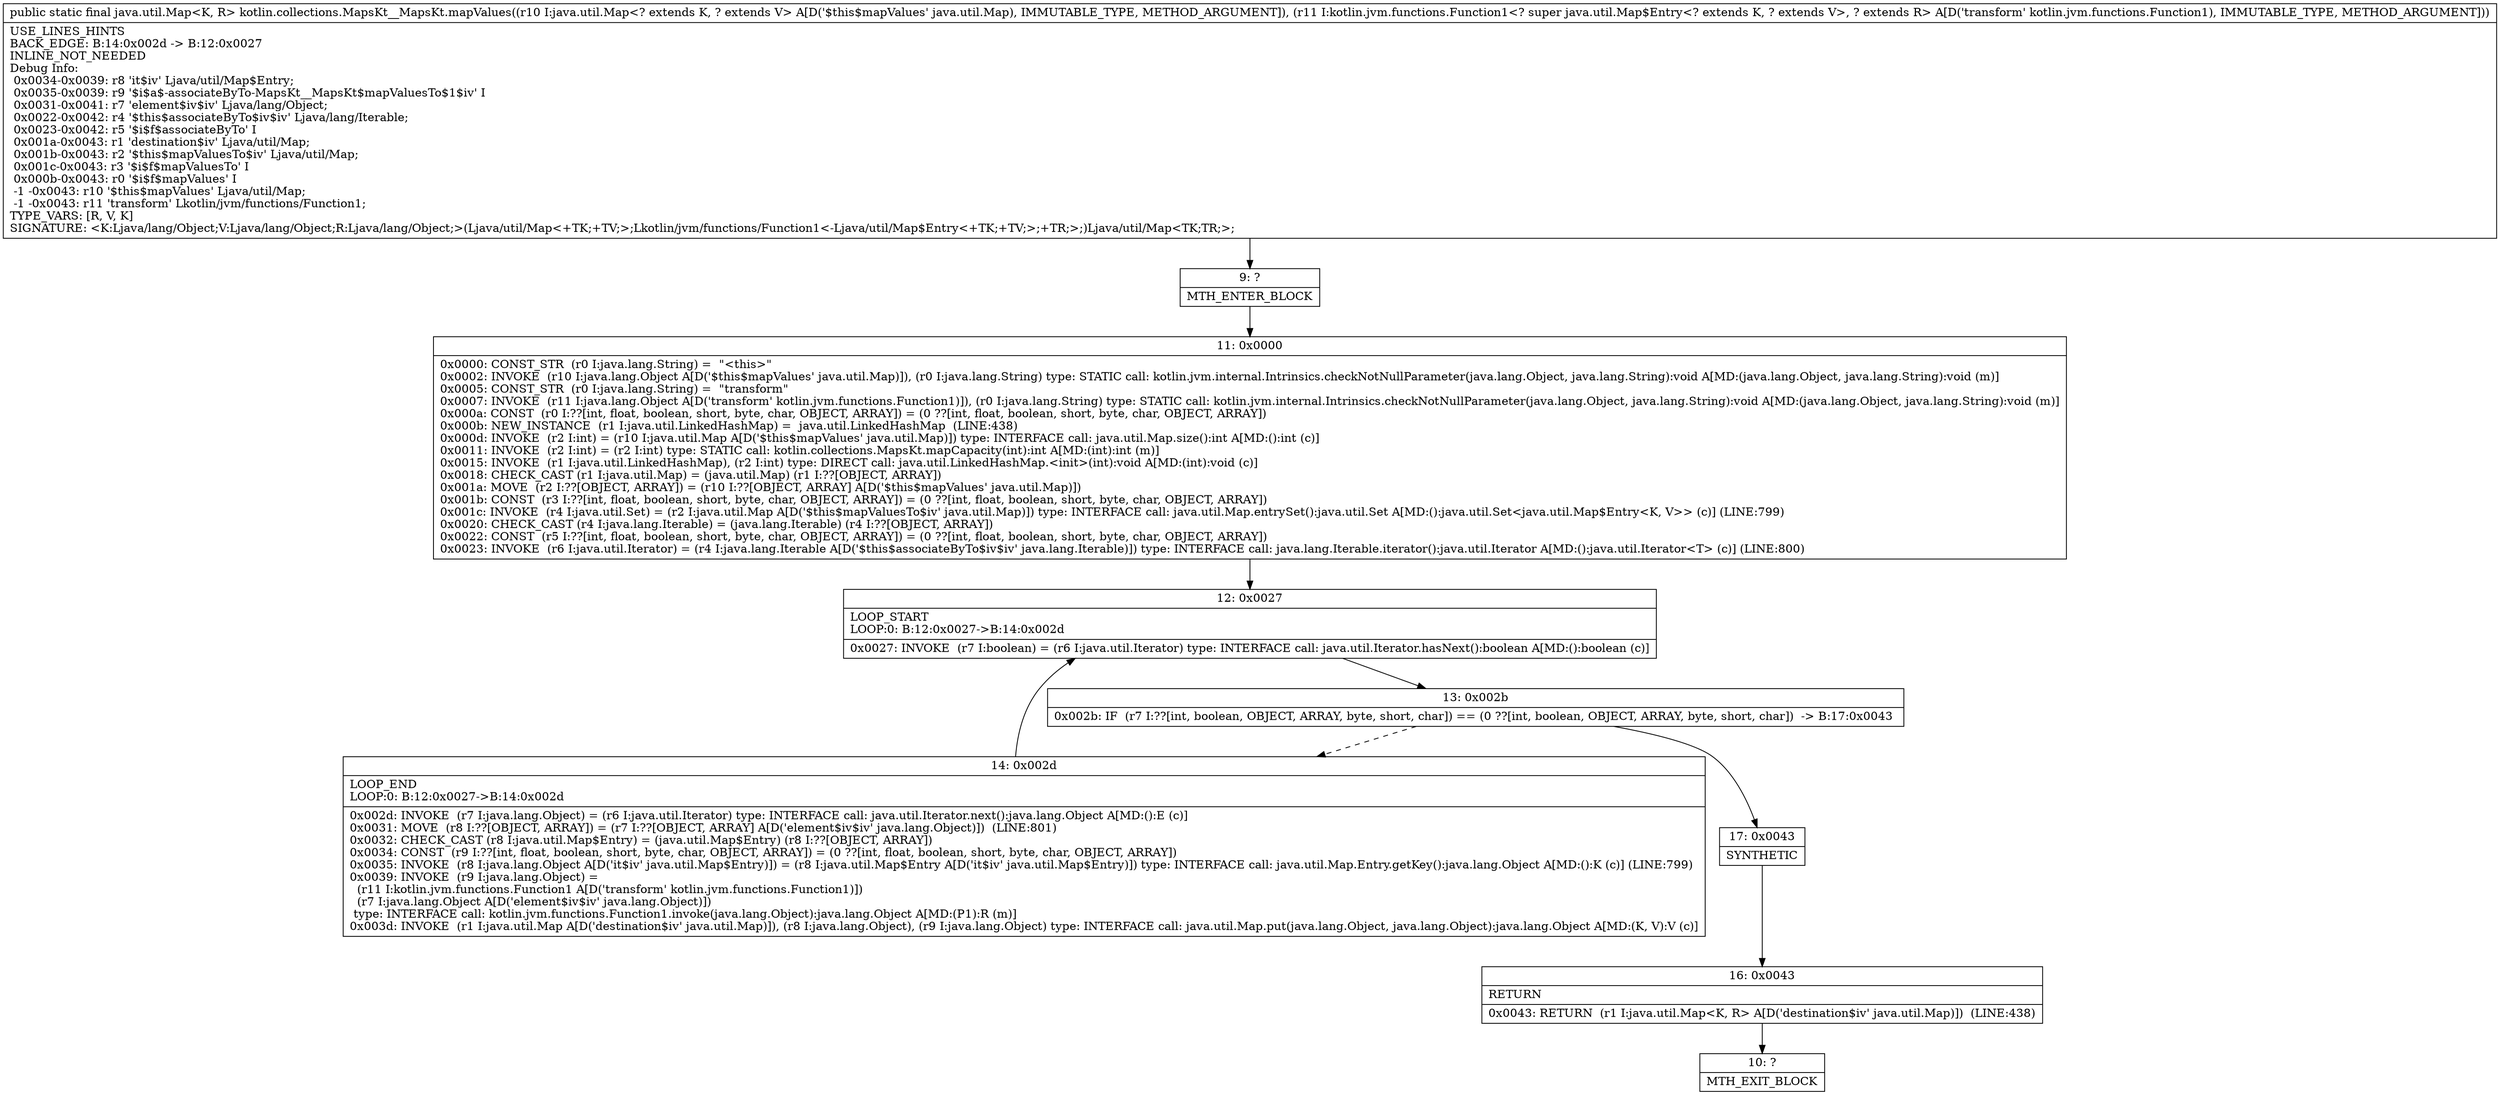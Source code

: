 digraph "CFG forkotlin.collections.MapsKt__MapsKt.mapValues(Ljava\/util\/Map;Lkotlin\/jvm\/functions\/Function1;)Ljava\/util\/Map;" {
Node_9 [shape=record,label="{9\:\ ?|MTH_ENTER_BLOCK\l}"];
Node_11 [shape=record,label="{11\:\ 0x0000|0x0000: CONST_STR  (r0 I:java.lang.String) =  \"\<this\>\" \l0x0002: INVOKE  (r10 I:java.lang.Object A[D('$this$mapValues' java.util.Map)]), (r0 I:java.lang.String) type: STATIC call: kotlin.jvm.internal.Intrinsics.checkNotNullParameter(java.lang.Object, java.lang.String):void A[MD:(java.lang.Object, java.lang.String):void (m)]\l0x0005: CONST_STR  (r0 I:java.lang.String) =  \"transform\" \l0x0007: INVOKE  (r11 I:java.lang.Object A[D('transform' kotlin.jvm.functions.Function1)]), (r0 I:java.lang.String) type: STATIC call: kotlin.jvm.internal.Intrinsics.checkNotNullParameter(java.lang.Object, java.lang.String):void A[MD:(java.lang.Object, java.lang.String):void (m)]\l0x000a: CONST  (r0 I:??[int, float, boolean, short, byte, char, OBJECT, ARRAY]) = (0 ??[int, float, boolean, short, byte, char, OBJECT, ARRAY]) \l0x000b: NEW_INSTANCE  (r1 I:java.util.LinkedHashMap) =  java.util.LinkedHashMap  (LINE:438)\l0x000d: INVOKE  (r2 I:int) = (r10 I:java.util.Map A[D('$this$mapValues' java.util.Map)]) type: INTERFACE call: java.util.Map.size():int A[MD:():int (c)]\l0x0011: INVOKE  (r2 I:int) = (r2 I:int) type: STATIC call: kotlin.collections.MapsKt.mapCapacity(int):int A[MD:(int):int (m)]\l0x0015: INVOKE  (r1 I:java.util.LinkedHashMap), (r2 I:int) type: DIRECT call: java.util.LinkedHashMap.\<init\>(int):void A[MD:(int):void (c)]\l0x0018: CHECK_CAST (r1 I:java.util.Map) = (java.util.Map) (r1 I:??[OBJECT, ARRAY]) \l0x001a: MOVE  (r2 I:??[OBJECT, ARRAY]) = (r10 I:??[OBJECT, ARRAY] A[D('$this$mapValues' java.util.Map)]) \l0x001b: CONST  (r3 I:??[int, float, boolean, short, byte, char, OBJECT, ARRAY]) = (0 ??[int, float, boolean, short, byte, char, OBJECT, ARRAY]) \l0x001c: INVOKE  (r4 I:java.util.Set) = (r2 I:java.util.Map A[D('$this$mapValuesTo$iv' java.util.Map)]) type: INTERFACE call: java.util.Map.entrySet():java.util.Set A[MD:():java.util.Set\<java.util.Map$Entry\<K, V\>\> (c)] (LINE:799)\l0x0020: CHECK_CAST (r4 I:java.lang.Iterable) = (java.lang.Iterable) (r4 I:??[OBJECT, ARRAY]) \l0x0022: CONST  (r5 I:??[int, float, boolean, short, byte, char, OBJECT, ARRAY]) = (0 ??[int, float, boolean, short, byte, char, OBJECT, ARRAY]) \l0x0023: INVOKE  (r6 I:java.util.Iterator) = (r4 I:java.lang.Iterable A[D('$this$associateByTo$iv$iv' java.lang.Iterable)]) type: INTERFACE call: java.lang.Iterable.iterator():java.util.Iterator A[MD:():java.util.Iterator\<T\> (c)] (LINE:800)\l}"];
Node_12 [shape=record,label="{12\:\ 0x0027|LOOP_START\lLOOP:0: B:12:0x0027\-\>B:14:0x002d\l|0x0027: INVOKE  (r7 I:boolean) = (r6 I:java.util.Iterator) type: INTERFACE call: java.util.Iterator.hasNext():boolean A[MD:():boolean (c)]\l}"];
Node_13 [shape=record,label="{13\:\ 0x002b|0x002b: IF  (r7 I:??[int, boolean, OBJECT, ARRAY, byte, short, char]) == (0 ??[int, boolean, OBJECT, ARRAY, byte, short, char])  \-\> B:17:0x0043 \l}"];
Node_14 [shape=record,label="{14\:\ 0x002d|LOOP_END\lLOOP:0: B:12:0x0027\-\>B:14:0x002d\l|0x002d: INVOKE  (r7 I:java.lang.Object) = (r6 I:java.util.Iterator) type: INTERFACE call: java.util.Iterator.next():java.lang.Object A[MD:():E (c)]\l0x0031: MOVE  (r8 I:??[OBJECT, ARRAY]) = (r7 I:??[OBJECT, ARRAY] A[D('element$iv$iv' java.lang.Object)])  (LINE:801)\l0x0032: CHECK_CAST (r8 I:java.util.Map$Entry) = (java.util.Map$Entry) (r8 I:??[OBJECT, ARRAY]) \l0x0034: CONST  (r9 I:??[int, float, boolean, short, byte, char, OBJECT, ARRAY]) = (0 ??[int, float, boolean, short, byte, char, OBJECT, ARRAY]) \l0x0035: INVOKE  (r8 I:java.lang.Object A[D('it$iv' java.util.Map$Entry)]) = (r8 I:java.util.Map$Entry A[D('it$iv' java.util.Map$Entry)]) type: INTERFACE call: java.util.Map.Entry.getKey():java.lang.Object A[MD:():K (c)] (LINE:799)\l0x0039: INVOKE  (r9 I:java.lang.Object) = \l  (r11 I:kotlin.jvm.functions.Function1 A[D('transform' kotlin.jvm.functions.Function1)])\l  (r7 I:java.lang.Object A[D('element$iv$iv' java.lang.Object)])\l type: INTERFACE call: kotlin.jvm.functions.Function1.invoke(java.lang.Object):java.lang.Object A[MD:(P1):R (m)]\l0x003d: INVOKE  (r1 I:java.util.Map A[D('destination$iv' java.util.Map)]), (r8 I:java.lang.Object), (r9 I:java.lang.Object) type: INTERFACE call: java.util.Map.put(java.lang.Object, java.lang.Object):java.lang.Object A[MD:(K, V):V (c)]\l}"];
Node_17 [shape=record,label="{17\:\ 0x0043|SYNTHETIC\l}"];
Node_16 [shape=record,label="{16\:\ 0x0043|RETURN\l|0x0043: RETURN  (r1 I:java.util.Map\<K, R\> A[D('destination$iv' java.util.Map)])  (LINE:438)\l}"];
Node_10 [shape=record,label="{10\:\ ?|MTH_EXIT_BLOCK\l}"];
MethodNode[shape=record,label="{public static final java.util.Map\<K, R\> kotlin.collections.MapsKt__MapsKt.mapValues((r10 I:java.util.Map\<? extends K, ? extends V\> A[D('$this$mapValues' java.util.Map), IMMUTABLE_TYPE, METHOD_ARGUMENT]), (r11 I:kotlin.jvm.functions.Function1\<? super java.util.Map$Entry\<? extends K, ? extends V\>, ? extends R\> A[D('transform' kotlin.jvm.functions.Function1), IMMUTABLE_TYPE, METHOD_ARGUMENT]))  | USE_LINES_HINTS\lBACK_EDGE: B:14:0x002d \-\> B:12:0x0027\lINLINE_NOT_NEEDED\lDebug Info:\l  0x0034\-0x0039: r8 'it$iv' Ljava\/util\/Map$Entry;\l  0x0035\-0x0039: r9 '$i$a$\-associateByTo\-MapsKt__MapsKt$mapValuesTo$1$iv' I\l  0x0031\-0x0041: r7 'element$iv$iv' Ljava\/lang\/Object;\l  0x0022\-0x0042: r4 '$this$associateByTo$iv$iv' Ljava\/lang\/Iterable;\l  0x0023\-0x0042: r5 '$i$f$associateByTo' I\l  0x001a\-0x0043: r1 'destination$iv' Ljava\/util\/Map;\l  0x001b\-0x0043: r2 '$this$mapValuesTo$iv' Ljava\/util\/Map;\l  0x001c\-0x0043: r3 '$i$f$mapValuesTo' I\l  0x000b\-0x0043: r0 '$i$f$mapValues' I\l  \-1 \-0x0043: r10 '$this$mapValues' Ljava\/util\/Map;\l  \-1 \-0x0043: r11 'transform' Lkotlin\/jvm\/functions\/Function1;\lTYPE_VARS: [R, V, K]\lSIGNATURE: \<K:Ljava\/lang\/Object;V:Ljava\/lang\/Object;R:Ljava\/lang\/Object;\>(Ljava\/util\/Map\<+TK;+TV;\>;Lkotlin\/jvm\/functions\/Function1\<\-Ljava\/util\/Map$Entry\<+TK;+TV;\>;+TR;\>;)Ljava\/util\/Map\<TK;TR;\>;\l}"];
MethodNode -> Node_9;Node_9 -> Node_11;
Node_11 -> Node_12;
Node_12 -> Node_13;
Node_13 -> Node_14[style=dashed];
Node_13 -> Node_17;
Node_14 -> Node_12;
Node_17 -> Node_16;
Node_16 -> Node_10;
}

